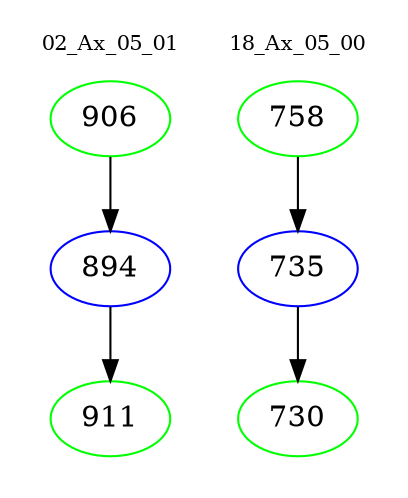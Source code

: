 digraph{
subgraph cluster_0 {
color = white
label = "02_Ax_05_01";
fontsize=10;
T0_906 [label="906", color="green"]
T0_906 -> T0_894 [color="black"]
T0_894 [label="894", color="blue"]
T0_894 -> T0_911 [color="black"]
T0_911 [label="911", color="green"]
}
subgraph cluster_1 {
color = white
label = "18_Ax_05_00";
fontsize=10;
T1_758 [label="758", color="green"]
T1_758 -> T1_735 [color="black"]
T1_735 [label="735", color="blue"]
T1_735 -> T1_730 [color="black"]
T1_730 [label="730", color="green"]
}
}
